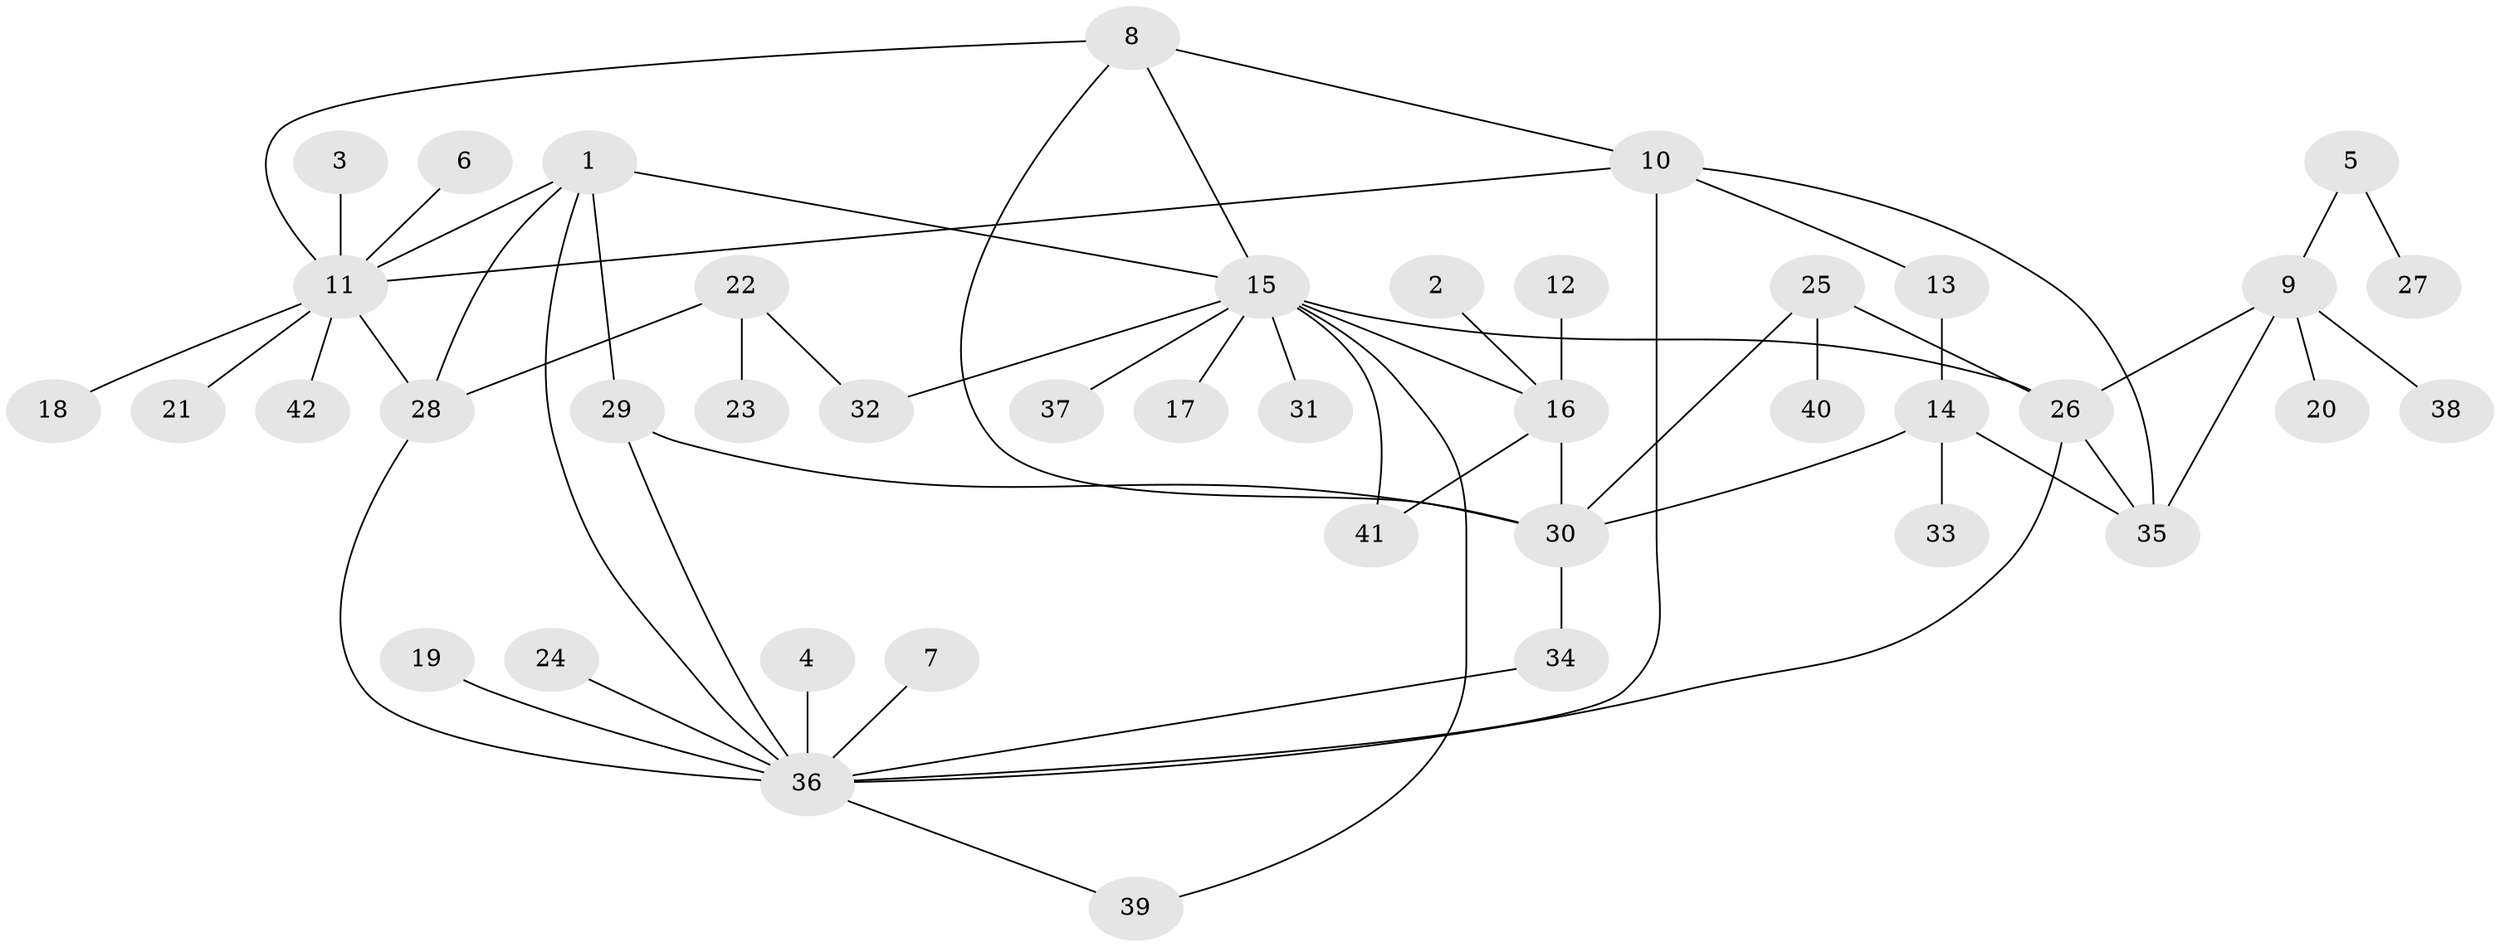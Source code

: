// original degree distribution, {5: 0.057971014492753624, 13: 0.014492753623188406, 6: 0.057971014492753624, 10: 0.014492753623188406, 3: 0.028985507246376812, 12: 0.014492753623188406, 4: 0.057971014492753624, 9: 0.014492753623188406, 1: 0.5507246376811594, 2: 0.18840579710144928}
// Generated by graph-tools (version 1.1) at 2025/37/03/04/25 23:37:37]
// undirected, 42 vertices, 59 edges
graph export_dot {
  node [color=gray90,style=filled];
  1;
  2;
  3;
  4;
  5;
  6;
  7;
  8;
  9;
  10;
  11;
  12;
  13;
  14;
  15;
  16;
  17;
  18;
  19;
  20;
  21;
  22;
  23;
  24;
  25;
  26;
  27;
  28;
  29;
  30;
  31;
  32;
  33;
  34;
  35;
  36;
  37;
  38;
  39;
  40;
  41;
  42;
  1 -- 11 [weight=1.0];
  1 -- 15 [weight=1.0];
  1 -- 28 [weight=1.0];
  1 -- 29 [weight=1.0];
  1 -- 36 [weight=1.0];
  2 -- 16 [weight=1.0];
  3 -- 11 [weight=1.0];
  4 -- 36 [weight=1.0];
  5 -- 9 [weight=1.0];
  5 -- 27 [weight=1.0];
  6 -- 11 [weight=1.0];
  7 -- 36 [weight=1.0];
  8 -- 10 [weight=1.0];
  8 -- 11 [weight=1.0];
  8 -- 15 [weight=1.0];
  8 -- 30 [weight=1.0];
  9 -- 20 [weight=1.0];
  9 -- 26 [weight=1.0];
  9 -- 35 [weight=1.0];
  9 -- 38 [weight=1.0];
  10 -- 11 [weight=1.0];
  10 -- 13 [weight=1.0];
  10 -- 35 [weight=1.0];
  10 -- 36 [weight=1.0];
  11 -- 18 [weight=1.0];
  11 -- 21 [weight=1.0];
  11 -- 28 [weight=1.0];
  11 -- 42 [weight=1.0];
  12 -- 16 [weight=1.0];
  13 -- 14 [weight=1.0];
  14 -- 30 [weight=2.0];
  14 -- 33 [weight=1.0];
  14 -- 35 [weight=1.0];
  15 -- 16 [weight=1.0];
  15 -- 17 [weight=1.0];
  15 -- 26 [weight=1.0];
  15 -- 31 [weight=1.0];
  15 -- 32 [weight=1.0];
  15 -- 37 [weight=1.0];
  15 -- 39 [weight=1.0];
  15 -- 41 [weight=1.0];
  16 -- 30 [weight=1.0];
  16 -- 41 [weight=1.0];
  19 -- 36 [weight=1.0];
  22 -- 23 [weight=1.0];
  22 -- 28 [weight=1.0];
  22 -- 32 [weight=1.0];
  24 -- 36 [weight=1.0];
  25 -- 26 [weight=1.0];
  25 -- 30 [weight=1.0];
  25 -- 40 [weight=1.0];
  26 -- 35 [weight=1.0];
  26 -- 36 [weight=1.0];
  28 -- 36 [weight=1.0];
  29 -- 30 [weight=1.0];
  29 -- 36 [weight=1.0];
  30 -- 34 [weight=1.0];
  34 -- 36 [weight=1.0];
  36 -- 39 [weight=1.0];
}
